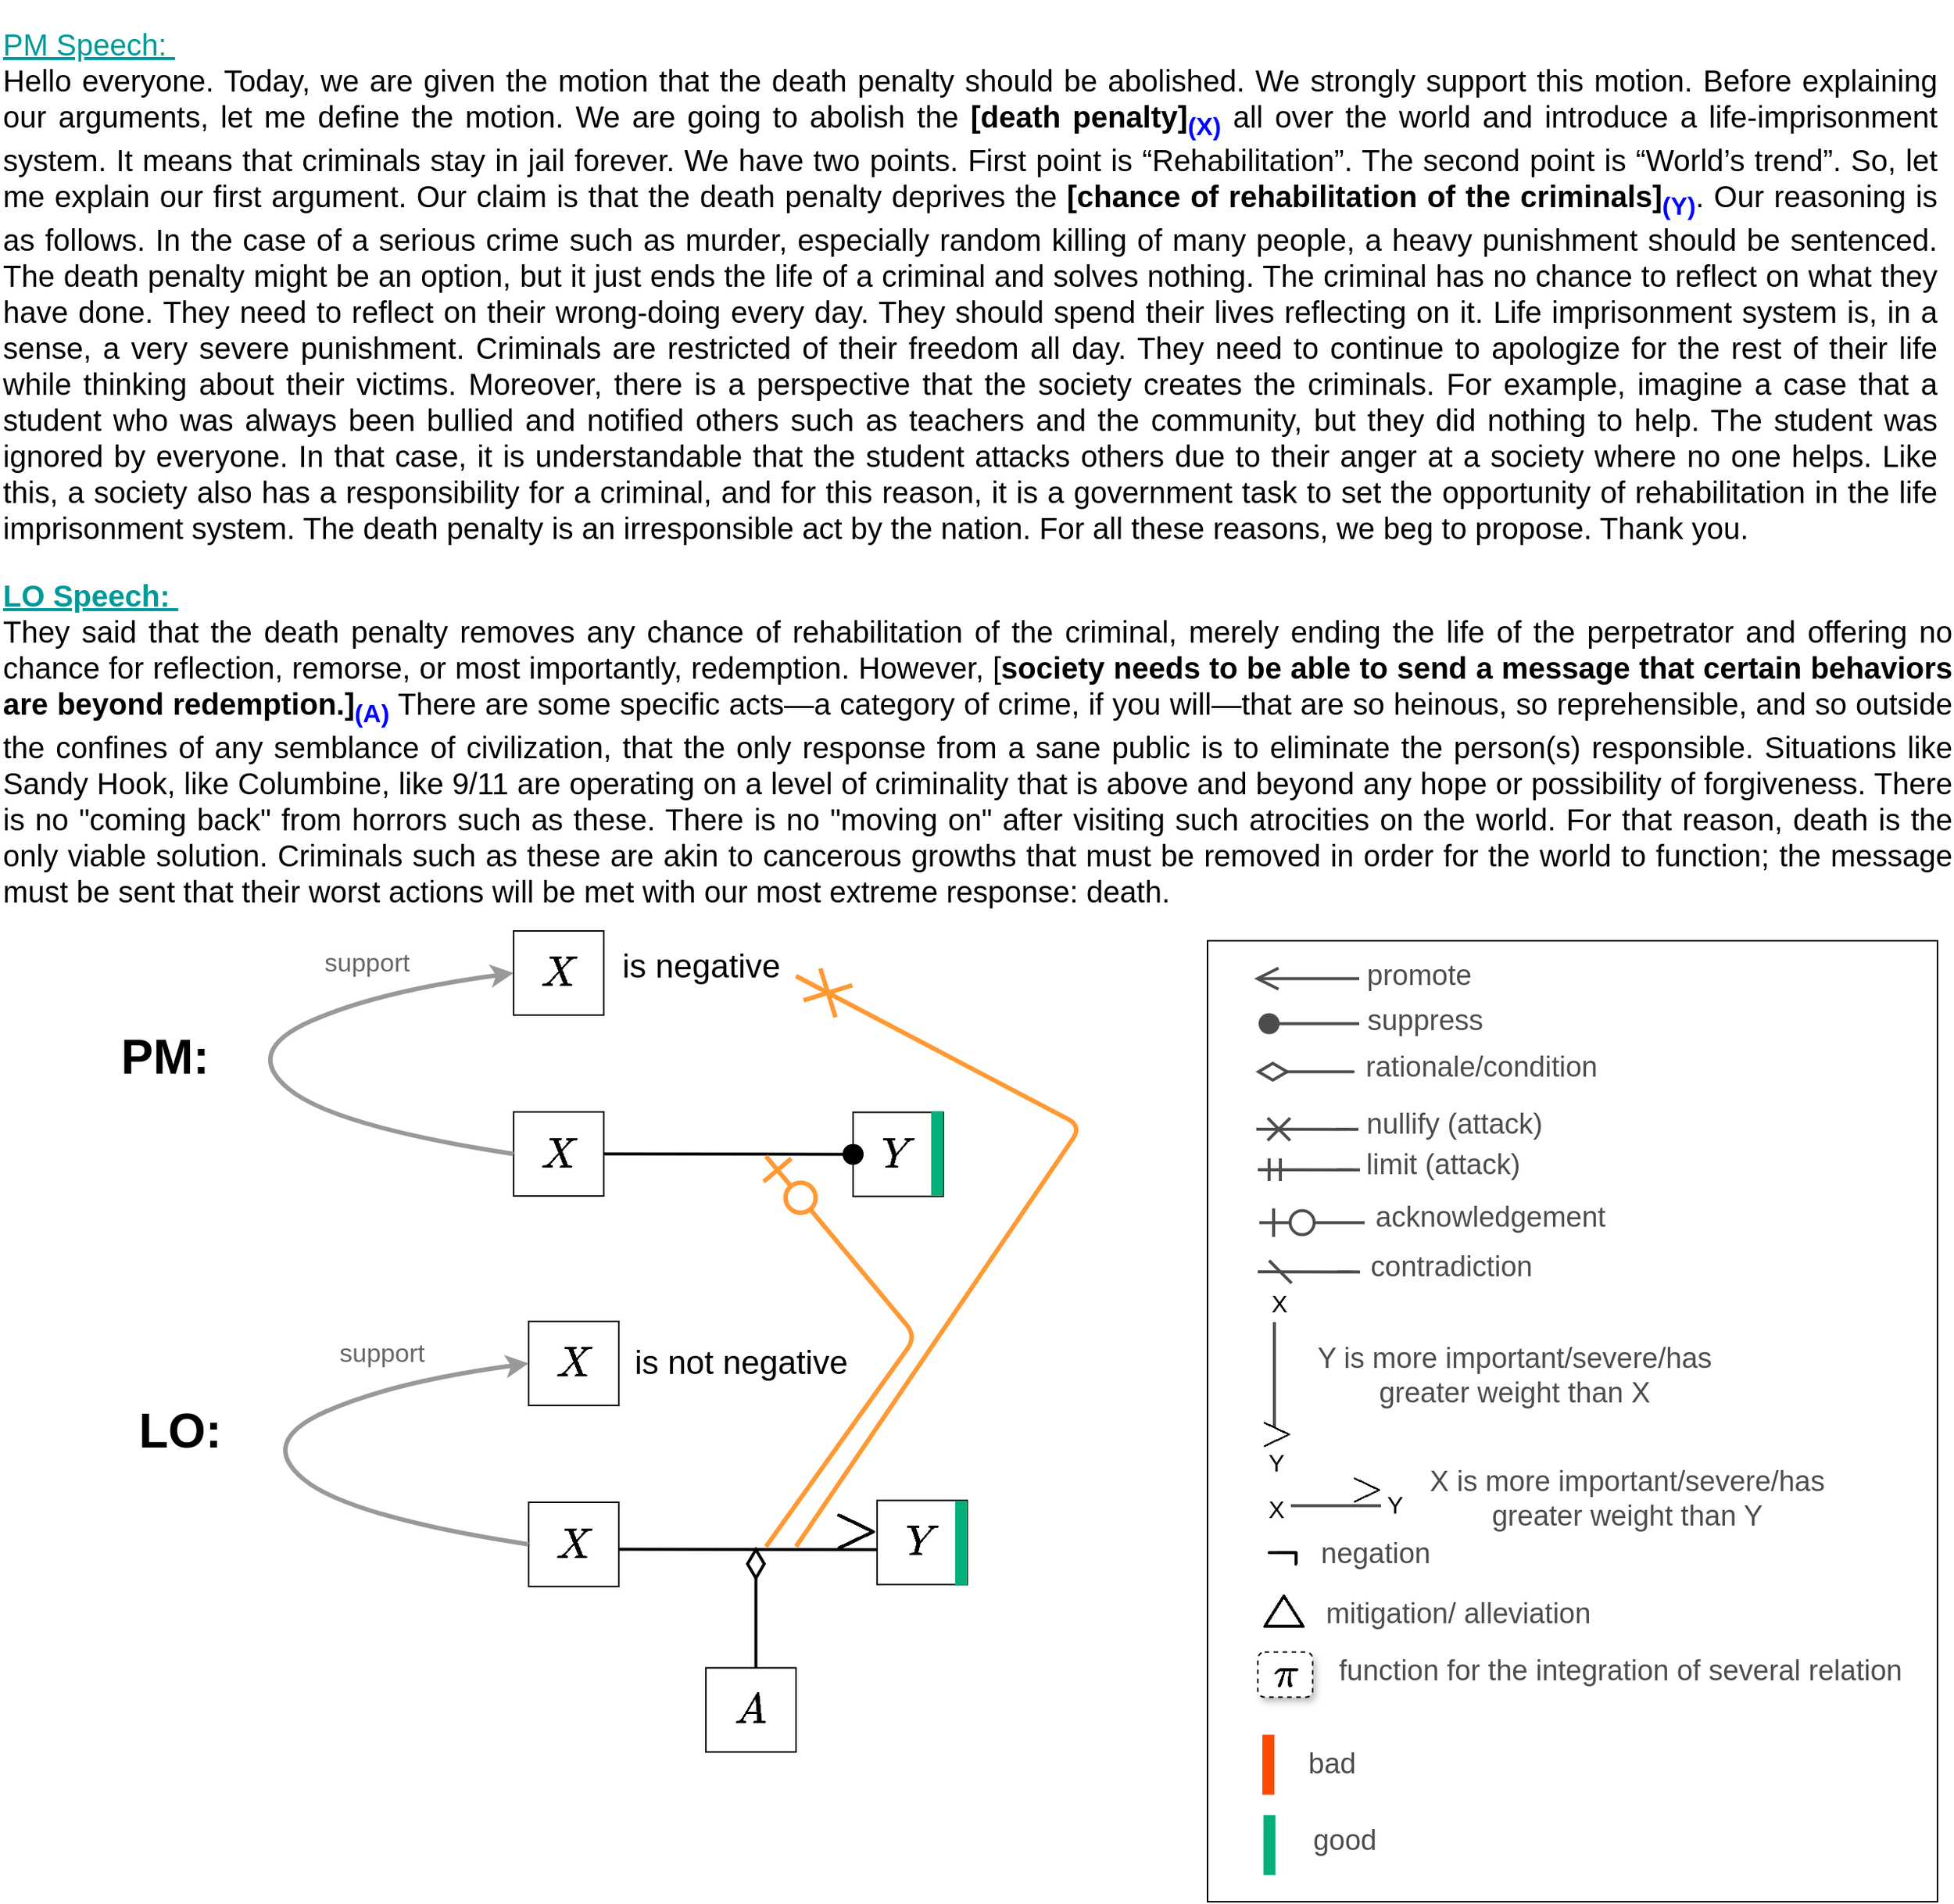 <mxfile version="16.1.2" type="device"><diagram id="NebdKccpn1Tcwdz-Rh-k" name="Page-1"><mxGraphModel dx="1261" dy="2596" grid="1" gridSize="10" guides="1" tooltips="1" connect="1" arrows="1" fold="1" page="1" pageScale="1" pageWidth="1100" pageHeight="1700" math="1" shadow="0"><root><mxCell id="0"/><mxCell id="1" parent="0"/><mxCell id="UqYzVpXplDqsbALxIXjI-1" value="&lt;div style=&quot;text-align: justify ; font-size: 20px&quot;&gt;&lt;font style=&quot;font-size: 20px&quot; color=&quot;#009999&quot;&gt;&lt;u&gt;PM Speech:&amp;nbsp;&lt;/u&gt;&lt;/font&gt;&lt;/div&gt;&lt;div style=&quot;text-align: justify&quot;&gt;&lt;span style=&quot;font-size: 20px&quot;&gt;Hello everyone. Today, we are given the motion that the death penalty should be abolished. We strongly support this motion. Before explaining our arguments, let me define the motion. We are going to abolish the&lt;b&gt; [death penalty]&lt;sub&gt;&lt;font color=&quot;#0000ff&quot;&gt;(X)&lt;/font&gt;&lt;/sub&gt;&lt;/b&gt; all over the world and introduce a life-imprisonment system. It means that criminals stay in jail forever. We have two points. First point is “Rehabilitation”. The second point is “World’s trend”. So, let me explain our first argument. Our claim is that the death penalty deprives the&lt;b&gt;&amp;nbsp;[chance of rehabilitation of the criminals]&lt;font color=&quot;#0000ff&quot;&gt;&lt;sub&gt;(Y)&lt;/sub&gt;&lt;/font&gt;&lt;/b&gt;. Our reasoning is as follows. In the case of a serious crime such as murder, especially random killing of many people, a heavy punishment should be sentenced. The death penalty might be an option, but it just ends the life of a criminal and solves nothing. The criminal has no chance to reflect on what they have done. They need to reflect on their wrong-doing every day. They should spend their lives reflecting on it. Life imprisonment system is, in a sense, a very severe punishment. Criminals are restricted of their freedom all day. They need to continue to apologize for the rest of their life while thinking about their victims. Moreover, there is a perspective that the society creates the criminals. For example, imagine a case that a student who was always been bullied and notified others such as teachers and the community, but they did nothing to help. The student was ignored by everyone. In that case, it is understandable that the student attacks others due to their anger at a society where no one helps. Like this, a society also has a responsibility for a criminal, and for this reason, it is a government task to set the opportunity of rehabilitation in the life imprisonment system. The death penalty is an irresponsible act by the nation. For all these reasons, we beg to propose. Thank you.&lt;/span&gt;&lt;br&gt;&lt;/div&gt;" style="text;html=1;strokeColor=none;fillColor=none;align=left;verticalAlign=middle;whiteSpace=wrap;rounded=0;" parent="1" vertex="1"><mxGeometry x="530" y="-110" width="1290" height="380" as="geometry"/></mxCell><mxCell id="UqYzVpXplDqsbALxIXjI-18" value="&lt;font size=&quot;1&quot;&gt;&lt;b style=&quot;font-size: 32px&quot;&gt;PM:&lt;/b&gt;&lt;/font&gt;" style="text;html=1;strokeColor=none;fillColor=none;align=center;verticalAlign=middle;whiteSpace=wrap;rounded=0;" parent="1" vertex="1"><mxGeometry x="600" y="574" width="80" height="40" as="geometry"/></mxCell><mxCell id="UqYzVpXplDqsbALxIXjI-19" value="&lt;font size=&quot;1&quot;&gt;&lt;b style=&quot;font-size: 32px&quot;&gt;LO:&lt;/b&gt;&lt;/font&gt;" style="text;html=1;strokeColor=none;fillColor=none;align=center;verticalAlign=middle;whiteSpace=wrap;rounded=0;" parent="1" vertex="1"><mxGeometry x="610" y="822.75" width="80" height="40" as="geometry"/></mxCell><mxCell id="UqYzVpXplDqsbALxIXjI-66" value="&lt;font style=&quot;font-size: 24px&quot;&gt;$$X$$&lt;/font&gt;" style="whiteSpace=wrap;html=1;align=center;" parent="1" vertex="1"><mxGeometry x="872" y="510" width="60" height="56" as="geometry"/></mxCell><mxCell id="UqYzVpXplDqsbALxIXjI-67" value="&lt;font style=&quot;font-size: 22px&quot;&gt;is negative&lt;/font&gt;" style="text;html=1;strokeColor=none;fillColor=none;align=center;verticalAlign=middle;whiteSpace=wrap;rounded=0;" parent="1" vertex="1"><mxGeometry x="942" y="516.5" width="110" height="35" as="geometry"/></mxCell><mxCell id="UqYzVpXplDqsbALxIXjI-68" value="&lt;font style=&quot;font-size: 24px&quot;&gt;$$X$$&lt;/font&gt;" style="whiteSpace=wrap;html=1;align=center;" parent="1" vertex="1"><mxGeometry x="872" y="630.5" width="60" height="56" as="geometry"/></mxCell><mxCell id="UqYzVpXplDqsbALxIXjI-69" value="&lt;font style=&quot;font-size: 24px&quot;&gt;$$Y$$&lt;/font&gt;" style="whiteSpace=wrap;html=1;align=center;" parent="1" vertex="1"><mxGeometry x="1098" y="630.75" width="60" height="56" as="geometry"/></mxCell><mxCell id="UqYzVpXplDqsbALxIXjI-70" value="" style="whiteSpace=wrap;html=1;fontColor=#666666;strokeColor=none;fillColor=#03AF7A;" parent="1" vertex="1"><mxGeometry x="1150" y="630.25" width="8" height="56" as="geometry"/></mxCell><mxCell id="UqYzVpXplDqsbALxIXjI-72" value="" style="endArrow=oval;html=1;fontColor=#666666;endSize=12;entryX=0;entryY=0.5;entryDx=0;entryDy=0;endFill=1;strokeWidth=2;exitX=1;exitY=0.5;exitDx=0;exitDy=0;" parent="1" source="UqYzVpXplDqsbALxIXjI-68" target="UqYzVpXplDqsbALxIXjI-69" edge="1"><mxGeometry width="50" height="50" relative="1" as="geometry"><mxPoint x="978" y="658.16" as="sourcePoint"/><mxPoint x="1070.0" y="658.16" as="targetPoint"/></mxGeometry></mxCell><mxCell id="UqYzVpXplDqsbALxIXjI-77" value="" style="curved=1;endArrow=classic;html=1;strokeWidth=3;exitX=0;exitY=0.5;exitDx=0;exitDy=0;entryX=0;entryY=0.5;entryDx=0;entryDy=0;strokeColor=#999999;" parent="1" source="UqYzVpXplDqsbALxIXjI-68" target="UqYzVpXplDqsbALxIXjI-66" edge="1"><mxGeometry width="50" height="50" relative="1" as="geometry"><mxPoint x="592" y="660" as="sourcePoint"/><mxPoint x="642" y="610" as="targetPoint"/><Array as="points"><mxPoint x="752" y="640"/><mxPoint x="692" y="590"/><mxPoint x="782" y="550"/></Array></mxGeometry></mxCell><mxCell id="UqYzVpXplDqsbALxIXjI-78" value="&lt;font style=&quot;font-size: 17px&quot; color=&quot;#666666&quot;&gt;support&lt;/font&gt;" style="text;html=1;fillColor=none;align=center;verticalAlign=middle;whiteSpace=wrap;rounded=0;rotation=0;" parent="1" vertex="1"><mxGeometry x="742" y="516.5" width="65" height="30" as="geometry"/></mxCell><mxCell id="UqYzVpXplDqsbALxIXjI-79" value="&lt;font style=&quot;font-size: 24px&quot;&gt;$$X$$&lt;/font&gt;" style="whiteSpace=wrap;html=1;align=center;" parent="1" vertex="1"><mxGeometry x="882" y="770" width="60" height="56" as="geometry"/></mxCell><mxCell id="UqYzVpXplDqsbALxIXjI-80" value="&lt;font style=&quot;font-size: 22px&quot;&gt;is not negative&lt;/font&gt;" style="text;html=1;strokeColor=none;fillColor=none;align=center;verticalAlign=middle;whiteSpace=wrap;rounded=0;" parent="1" vertex="1"><mxGeometry x="947" y="780.5" width="153" height="35" as="geometry"/></mxCell><mxCell id="UqYzVpXplDqsbALxIXjI-81" value="&lt;font style=&quot;font-size: 24px&quot;&gt;$$X$$&lt;/font&gt;" style="whiteSpace=wrap;html=1;align=center;" parent="1" vertex="1"><mxGeometry x="882" y="890.5" width="60" height="56" as="geometry"/></mxCell><mxCell id="UqYzVpXplDqsbALxIXjI-85" value="" style="curved=1;endArrow=classic;html=1;strokeWidth=3;exitX=0;exitY=0.5;exitDx=0;exitDy=0;entryX=0;entryY=0.5;entryDx=0;entryDy=0;strokeColor=#999999;" parent="1" source="UqYzVpXplDqsbALxIXjI-81" target="UqYzVpXplDqsbALxIXjI-79" edge="1"><mxGeometry width="50" height="50" relative="1" as="geometry"><mxPoint x="602" y="920" as="sourcePoint"/><mxPoint x="652" y="870" as="targetPoint"/><Array as="points"><mxPoint x="762" y="900"/><mxPoint x="702" y="850"/><mxPoint x="792" y="810"/></Array></mxGeometry></mxCell><mxCell id="UqYzVpXplDqsbALxIXjI-86" value="&lt;font style=&quot;font-size: 17px&quot; color=&quot;#666666&quot;&gt;support&lt;/font&gt;" style="text;html=1;fillColor=none;align=center;verticalAlign=middle;whiteSpace=wrap;rounded=0;rotation=0;" parent="1" vertex="1"><mxGeometry x="752" y="776.5" width="65" height="30" as="geometry"/></mxCell><mxCell id="TlyaoN2gSQJr0GqYaBix-1" value="&lt;div style=&quot;text-align: justify ; font-size: 20px&quot;&gt;&lt;font style=&quot;font-size: 20px&quot; color=&quot;#009999&quot;&gt;&lt;b&gt;&lt;u&gt;LO Speech:&amp;nbsp;&lt;/u&gt;&lt;/b&gt;&lt;/font&gt;&lt;/div&gt;&lt;div style=&quot;text-align: justify&quot;&gt;&lt;span style=&quot;font-size: 20px&quot;&gt;They said that the death penalty removes any chance of rehabilitation of the criminal, merely ending the life of the perpetrator and offering no chance for reflection, remorse, or most importantly, redemption. However, [&lt;b&gt;society needs to be able to send a message that certain behaviors are beyond redemption.]&lt;sub&gt;&lt;font color=&quot;#0000ff&quot;&gt;(A)&lt;/font&gt;&lt;/sub&gt;&lt;/b&gt; There are some specific acts—a category of crime, if you will—that are so heinous, so reprehensible, and so outside the confines of any semblance of civilization, that the only response from a sane public is to eliminate the person(s) responsible. Situations like Sandy Hook, like Columbine, like 9/11 are operating on a level of criminality that is above and beyond any hope or possibility of forgiveness. There is no &quot;coming back&quot; from horrors such as these. There is no &quot;moving on&quot; after visiting such atrocities on the world. For that reason, death is the only viable solution. Criminals such as these are akin to cancerous growths that must be removed in order for the world to function; the message must be sent that their worst actions will be met with our most extreme response: death.&lt;/span&gt;&lt;br&gt;&lt;/div&gt;" style="text;html=1;strokeColor=none;fillColor=none;align=left;verticalAlign=middle;whiteSpace=wrap;rounded=0;" parent="1" vertex="1"><mxGeometry x="530" y="290" width="1300" height="190" as="geometry"/></mxCell><mxCell id="TlyaoN2gSQJr0GqYaBix-3" value="&lt;font style=&quot;font-size: 24px&quot;&gt;$$Y$$&lt;/font&gt;" style="whiteSpace=wrap;html=1;align=center;" parent="1" vertex="1"><mxGeometry x="1114" y="889.25" width="60" height="56" as="geometry"/></mxCell><mxCell id="TlyaoN2gSQJr0GqYaBix-4" value="" style="whiteSpace=wrap;html=1;fontColor=#666666;strokeColor=none;fillColor=#03AF7A;" parent="1" vertex="1"><mxGeometry x="1166" y="889.75" width="8" height="56" as="geometry"/></mxCell><mxCell id="FGASRaGhrt8bh0Swo0qo-15" value="" style="endArrow=none;html=1;endSize=0;strokeWidth=3;startArrow=cross;startFill=0;startSize=20;strokeColor=#FF9933;" parent="1" edge="1"><mxGeometry width="50" height="50" relative="1" as="geometry"><mxPoint x="1060" y="540" as="sourcePoint"/><mxPoint x="1060" y="920" as="targetPoint"/><Array as="points"><mxPoint x="1250" y="640"/></Array></mxGeometry></mxCell><mxCell id="noukX7ChWpo38gmrOb5E-2" value="" style="endArrow=none;html=1;endSize=0;strokeColor=#000000;strokeWidth=2;startArrow=diamondThin;startFill=0;startSize=17;entryX=0.5;entryY=0;entryDx=0;entryDy=0;" parent="1" edge="1"><mxGeometry width="50" height="50" relative="1" as="geometry"><mxPoint x="1033.29" y="920.0" as="sourcePoint"/><mxPoint x="1033.29" y="1004" as="targetPoint"/><Array as="points"/></mxGeometry></mxCell><mxCell id="noukX7ChWpo38gmrOb5E-3" value="&lt;font style=&quot;font-size: 24px&quot;&gt;$$A$$&lt;/font&gt;" style="whiteSpace=wrap;html=1;align=center;" parent="1" vertex="1"><mxGeometry x="1000" y="1000.75" width="60" height="56" as="geometry"/></mxCell><mxCell id="ELAY9l450t8rKg874Jjr-1" value="" style="endArrow=none;html=1;fontColor=#666666;endSize=12;endFill=0;strokeWidth=2;exitX=1;exitY=0.5;exitDx=0;exitDy=0;" parent="1" edge="1"><mxGeometry width="50" height="50" relative="1" as="geometry"><mxPoint x="942" y="921.75" as="sourcePoint"/><mxPoint x="1114" y="922" as="targetPoint"/></mxGeometry></mxCell><mxCell id="ELAY9l450t8rKg874Jjr-2" value="&lt;font style=&quot;font-size: 30px&quot;&gt;$$\boldsymbol{&amp;gt;}$$&lt;/font&gt;" style="text;html=1;strokeColor=none;fillColor=none;align=center;verticalAlign=middle;whiteSpace=wrap;rounded=0;fontSize=24;fontStyle=1;horizontal=1;" parent="1" vertex="1"><mxGeometry x="1080" y="898.5" width="40" height="20" as="geometry"/></mxCell><mxCell id="ELAY9l450t8rKg874Jjr-3" value="" style="endArrow=none;html=1;endSize=0;strokeWidth=3;startArrow=ERzeroToOne;startFill=1;startSize=20;strokeColor=#FF9933;" parent="1" edge="1"><mxGeometry width="50" height="50" relative="1" as="geometry"><mxPoint x="1040" y="660" as="sourcePoint"/><mxPoint x="1040" y="920" as="targetPoint"/><Array as="points"><mxPoint x="1140" y="780"/></Array></mxGeometry></mxCell><mxCell id="R2UyWoFdC048GmcNqGnh-1" value="" style="rounded=0;whiteSpace=wrap;html=1;glass=0;sketch=0;strokeColor=default;fillColor=none;" vertex="1" parent="1"><mxGeometry x="1334" y="516.5" width="486" height="640" as="geometry"/></mxCell><mxCell id="R2UyWoFdC048GmcNqGnh-2" value="" style="endArrow=ERzeroToOne;html=1;endFill=1;endSize=16;strokeWidth=2;strokeColor=#4D4D4D;" edge="1" parent="1"><mxGeometry width="50" height="50" relative="1" as="geometry"><mxPoint x="1438.5" y="704.25" as="sourcePoint"/><mxPoint x="1368.5" y="704.25" as="targetPoint"/></mxGeometry></mxCell><mxCell id="R2UyWoFdC048GmcNqGnh-3" value="" style="endArrow=none;html=1;endSize=16;strokeWidth=2;strokeColor=#4D4D4D;" edge="1" parent="1"><mxGeometry width="50" height="50" relative="1" as="geometry"><mxPoint x="1378.5" y="840.5" as="sourcePoint"/><mxPoint x="1378.5" y="770.5" as="targetPoint"/></mxGeometry></mxCell><mxCell id="R2UyWoFdC048GmcNqGnh-4" value="&lt;span style=&quot;font-size: 24px&quot;&gt;&lt;font style=&quot;font-size: 24px&quot;&gt;$$&amp;gt;$$&lt;/font&gt;&lt;/span&gt;" style="text;html=1;strokeColor=none;fillColor=none;align=center;verticalAlign=middle;whiteSpace=wrap;rounded=0;fontSize=24;fontStyle=1;horizontal=1;" vertex="1" parent="1"><mxGeometry x="1359.5" y="833.5" width="40" height="20" as="geometry"/></mxCell><mxCell id="R2UyWoFdC048GmcNqGnh-5" value="&lt;span style=&quot;font-size: 19px&quot;&gt;Y is more important/severe/has greater weight than X&lt;/span&gt;" style="text;html=1;strokeColor=none;fillColor=none;align=center;verticalAlign=middle;whiteSpace=wrap;rounded=0;fontColor=#4D4D4D;" vertex="1" parent="1"><mxGeometry x="1390.5" y="780.5" width="294.5" height="50" as="geometry"/></mxCell><mxCell id="R2UyWoFdC048GmcNqGnh-6" value="&lt;font style=&quot;font-size: 16px&quot;&gt;X&lt;/font&gt;" style="text;html=1;strokeColor=none;fillColor=none;align=center;verticalAlign=middle;whiteSpace=wrap;rounded=0;fontSize=14;" vertex="1" parent="1"><mxGeometry x="1361.5" y="748.25" width="40" height="20" as="geometry"/></mxCell><mxCell id="R2UyWoFdC048GmcNqGnh-7" value="&lt;font style=&quot;font-size: 16px&quot;&gt;Y&lt;/font&gt;" style="text;html=1;strokeColor=none;fillColor=none;align=center;verticalAlign=middle;whiteSpace=wrap;rounded=0;fontSize=14;" vertex="1" parent="1"><mxGeometry x="1359.5" y="853.5" width="40" height="20" as="geometry"/></mxCell><mxCell id="R2UyWoFdC048GmcNqGnh-8" value="" style="endArrow=none;html=1;endSize=0;strokeWidth=2;startArrow=cross;startFill=0;startSize=12;strokeColor=#4D4D4D;" edge="1" parent="1"><mxGeometry width="50" height="50" relative="1" as="geometry"><mxPoint x="1366.5" y="642.0" as="sourcePoint"/><mxPoint x="1434.5" y="642.12" as="targetPoint"/><Array as="points"><mxPoint x="1434.5" y="642.12"/><mxPoint x="1416.5" y="642"/></Array></mxGeometry></mxCell><mxCell id="R2UyWoFdC048GmcNqGnh-9" value="&lt;font style=&quot;font-size: 19px&quot;&gt;nullify (attack)&lt;/font&gt;" style="text;html=1;strokeColor=none;fillColor=none;align=center;verticalAlign=middle;whiteSpace=wrap;rounded=0;fontColor=#4D4D4D;" vertex="1" parent="1"><mxGeometry x="1428.5" y="622.25" width="138.5" height="34" as="geometry"/></mxCell><mxCell id="R2UyWoFdC048GmcNqGnh-10" value="" style="endArrow=open;html=1;fontColor=#666666;endSize=12;endFill=0;strokeWidth=2;strokeColor=#4D4D4D;" edge="1" parent="1"><mxGeometry width="50" height="50" relative="1" as="geometry"><mxPoint x="1435" y="541.75" as="sourcePoint"/><mxPoint x="1365" y="541.75" as="targetPoint"/></mxGeometry></mxCell><mxCell id="R2UyWoFdC048GmcNqGnh-11" value="&lt;span style=&quot;font-size: 19px&quot;&gt;promote&lt;/span&gt;" style="text;html=1;strokeColor=none;fillColor=none;align=center;verticalAlign=middle;whiteSpace=wrap;rounded=0;fontColor=#4D4D4D;" vertex="1" parent="1"><mxGeometry x="1435" y="522.75" width="80" height="34" as="geometry"/></mxCell><mxCell id="R2UyWoFdC048GmcNqGnh-12" value="" style="endArrow=oval;html=1;fontColor=#666666;endSize=12;endFill=1;strokeWidth=2;strokeColor=#4D4D4D;" edge="1" parent="1"><mxGeometry width="50" height="50" relative="1" as="geometry"><mxPoint x="1435" y="571.75" as="sourcePoint"/><mxPoint x="1375" y="571.75" as="targetPoint"/></mxGeometry></mxCell><mxCell id="R2UyWoFdC048GmcNqGnh-13" value="&lt;span style=&quot;font-size: 19px&quot;&gt;suppress&lt;/span&gt;" style="text;html=1;strokeColor=none;fillColor=none;align=center;verticalAlign=middle;whiteSpace=wrap;rounded=0;fontColor=#4D4D4D;" vertex="1" parent="1"><mxGeometry x="1439" y="552.75" width="80" height="34" as="geometry"/></mxCell><mxCell id="R2UyWoFdC048GmcNqGnh-14" value="" style="endArrow=none;html=1;endSize=0;strokeWidth=2;startArrow=diamondThin;startFill=0;startSize=17;strokeColor=#4D4D4D;" edge="1" parent="1"><mxGeometry width="50" height="50" relative="1" as="geometry"><mxPoint x="1366" y="603.75" as="sourcePoint"/><mxPoint x="1404" y="603.75" as="targetPoint"/><Array as="points"><mxPoint x="1436" y="603.75"/><mxPoint x="1414" y="603.75"/></Array></mxGeometry></mxCell><mxCell id="R2UyWoFdC048GmcNqGnh-15" value="&lt;font style=&quot;font-size: 19px&quot;&gt;rationale/condition&lt;/font&gt;" style="text;html=1;strokeColor=none;fillColor=none;align=center;verticalAlign=middle;whiteSpace=wrap;rounded=0;fontColor=#4D4D4D;" vertex="1" parent="1"><mxGeometry x="1431" y="583.75" width="171" height="34" as="geometry"/></mxCell><mxCell id="R2UyWoFdC048GmcNqGnh-16" value="&lt;font style=&quot;font-size: 19px&quot;&gt;acknowledgement&lt;/font&gt;" style="text;html=1;strokeColor=none;fillColor=none;align=center;verticalAlign=middle;whiteSpace=wrap;rounded=0;fontColor=#4D4D4D;" vertex="1" parent="1"><mxGeometry x="1439" y="684.25" width="167" height="34" as="geometry"/></mxCell><mxCell id="R2UyWoFdC048GmcNqGnh-17" value="" style="endArrow=none;html=1;endSize=16;strokeWidth=2;strokeColor=#4D4D4D;" edge="1" parent="1"><mxGeometry width="50" height="50" relative="1" as="geometry"><mxPoint x="1449.5" y="892.75" as="sourcePoint"/><mxPoint x="1389.5" y="892.75" as="targetPoint"/></mxGeometry></mxCell><mxCell id="R2UyWoFdC048GmcNqGnh-18" value="&lt;span style=&quot;font-size: 24px&quot;&gt;&lt;font style=&quot;font-size: 24px&quot;&gt;$$&amp;gt;$$&lt;/font&gt;&lt;/span&gt;" style="text;html=1;strokeColor=none;fillColor=none;align=center;verticalAlign=middle;whiteSpace=wrap;rounded=0;fontSize=24;fontStyle=1;horizontal=1;" vertex="1" parent="1"><mxGeometry x="1419.5" y="870.75" width="40" height="20" as="geometry"/></mxCell><mxCell id="R2UyWoFdC048GmcNqGnh-19" value="&lt;font style=&quot;font-size: 16px&quot;&gt;X&lt;/font&gt;" style="text;html=1;strokeColor=none;fillColor=none;align=center;verticalAlign=middle;whiteSpace=wrap;rounded=0;fontSize=14;" vertex="1" parent="1"><mxGeometry x="1359.5" y="884.75" width="40" height="20" as="geometry"/></mxCell><mxCell id="R2UyWoFdC048GmcNqGnh-20" value="&lt;font style=&quot;font-size: 16px&quot;&gt;Y&lt;/font&gt;" style="text;html=1;strokeColor=none;fillColor=none;align=center;verticalAlign=middle;whiteSpace=wrap;rounded=0;fontSize=14;" vertex="1" parent="1"><mxGeometry x="1438.5" y="881.75" width="40" height="20" as="geometry"/></mxCell><mxCell id="R2UyWoFdC048GmcNqGnh-21" value="&lt;span style=&quot;font-size: 19px&quot;&gt;X is more important/severe/has greater weight&amp;nbsp;&lt;/span&gt;&lt;span style=&quot;font-size: 19px&quot;&gt;than Y&lt;/span&gt;" style="text;html=1;strokeColor=none;fillColor=none;align=center;verticalAlign=middle;whiteSpace=wrap;rounded=0;fontColor=#4D4D4D;" vertex="1" parent="1"><mxGeometry x="1479.5" y="870.75" width="266.5" height="34" as="geometry"/></mxCell><mxCell id="R2UyWoFdC048GmcNqGnh-22" value="" style="endArrow=none;html=1;endSize=0;strokeWidth=2;startArrow=dash;startFill=0;startSize=12;strokeColor=#4D4D4D;" edge="1" parent="1"><mxGeometry width="50" height="50" relative="1" as="geometry"><mxPoint x="1367.5" y="737.0" as="sourcePoint"/><mxPoint x="1435.5" y="737.12" as="targetPoint"/><Array as="points"><mxPoint x="1435.5" y="737.12"/><mxPoint x="1417.5" y="737"/></Array></mxGeometry></mxCell><mxCell id="R2UyWoFdC048GmcNqGnh-23" value="&lt;font style=&quot;font-size: 19px&quot;&gt;contradiction&lt;/font&gt;" style="text;html=1;strokeColor=none;fillColor=none;align=center;verticalAlign=middle;whiteSpace=wrap;rounded=0;fontColor=#4D4D4D;" vertex="1" parent="1"><mxGeometry x="1441.5" y="717.25" width="109" height="34" as="geometry"/></mxCell><mxCell id="R2UyWoFdC048GmcNqGnh-24" value="" style="whiteSpace=wrap;html=1;fontColor=#666666;strokeColor=none;fillColor=#FF4B00;" vertex="1" parent="1"><mxGeometry x="1370.5" y="1045.25" width="8" height="40" as="geometry"/></mxCell><mxCell id="R2UyWoFdC048GmcNqGnh-25" value="&lt;span style=&quot;font-size: 19px&quot;&gt;bad&lt;/span&gt;" style="text;html=1;strokeColor=none;fillColor=none;align=center;verticalAlign=middle;whiteSpace=wrap;rounded=0;fontColor=#4D4D4D;" vertex="1" parent="1"><mxGeometry x="1389" y="1048.25" width="55.5" height="34" as="geometry"/></mxCell><mxCell id="R2UyWoFdC048GmcNqGnh-26" value="" style="whiteSpace=wrap;html=1;fontColor=#666666;strokeColor=none;fillColor=#03AF7A;" vertex="1" parent="1"><mxGeometry x="1371.25" y="1098.75" width="8" height="40" as="geometry"/></mxCell><mxCell id="R2UyWoFdC048GmcNqGnh-27" value="&lt;span style=&quot;font-size: 19px&quot;&gt;good&lt;/span&gt;" style="text;html=1;strokeColor=none;fillColor=none;align=center;verticalAlign=middle;whiteSpace=wrap;rounded=0;fontColor=#4D4D4D;" vertex="1" parent="1"><mxGeometry x="1392" y="1098.75" width="66.5" height="34" as="geometry"/></mxCell><mxCell id="R2UyWoFdC048GmcNqGnh-28" value="&lt;span style=&quot;font-size: 19px&quot;&gt;mitigation/&amp;nbsp;&lt;/span&gt;&lt;span style=&quot;font-size: 19px&quot;&gt;alleviation&lt;/span&gt;" style="text;html=1;strokeColor=none;fillColor=none;align=center;verticalAlign=middle;whiteSpace=wrap;rounded=0;fontColor=#4D4D4D;" vertex="1" parent="1"><mxGeometry x="1408.25" y="948" width="186" height="34" as="geometry"/></mxCell><mxCell id="R2UyWoFdC048GmcNqGnh-29" value="&lt;font style=&quot;font-size: 26px&quot;&gt;$$\boldsymbol{\triangle}$$&lt;/font&gt;" style="text;html=1;strokeColor=none;fillColor=none;align=center;verticalAlign=middle;whiteSpace=wrap;rounded=0;" vertex="1" parent="1"><mxGeometry x="1355.25" y="947" width="60" height="35" as="geometry"/></mxCell><mxCell id="R2UyWoFdC048GmcNqGnh-30" value="&lt;font style=&quot;font-size: 26px&quot;&gt;$$\boldsymbol{\neg}$$&lt;/font&gt;" style="text;html=1;strokeColor=none;fillColor=none;align=center;verticalAlign=middle;whiteSpace=wrap;rounded=0;" vertex="1" parent="1"><mxGeometry x="1353.5" y="908" width="60" height="35" as="geometry"/></mxCell><mxCell id="R2UyWoFdC048GmcNqGnh-31" value="&lt;span style=&quot;font-size: 19px&quot;&gt;negation&lt;/span&gt;" style="text;html=1;strokeColor=none;fillColor=none;align=center;verticalAlign=middle;whiteSpace=wrap;rounded=0;fontColor=#4D4D4D;" vertex="1" parent="1"><mxGeometry x="1406" y="908" width="80" height="34" as="geometry"/></mxCell><mxCell id="R2UyWoFdC048GmcNqGnh-32" value="&lt;font style=&quot;font-size: 24px&quot;&gt;$$\pi$$&lt;/font&gt;" style="whiteSpace=wrap;html=1;dashed=1;perimeterSpacing=0;shadow=1;align=center;rounded=1;" vertex="1" parent="1"><mxGeometry x="1367.5" y="990.25" width="36.5" height="30" as="geometry"/></mxCell><mxCell id="R2UyWoFdC048GmcNqGnh-33" value="&lt;span style=&quot;font-size: 19px&quot;&gt;function for the integration of several relation&lt;/span&gt;" style="text;html=1;strokeColor=none;fillColor=none;align=center;verticalAlign=middle;whiteSpace=wrap;rounded=0;fontColor=#4D4D4D;" vertex="1" parent="1"><mxGeometry x="1408.25" y="986.25" width="401.75" height="34" as="geometry"/></mxCell><mxCell id="R2UyWoFdC048GmcNqGnh-34" value="" style="endArrow=none;html=1;endSize=0;strokeWidth=2;startArrow=ERmandOne;startFill=0;startSize=12;strokeColor=#4D4D4D;" edge="1" parent="1"><mxGeometry width="50" height="50" relative="1" as="geometry"><mxPoint x="1367.5" y="669.0" as="sourcePoint"/><mxPoint x="1435.5" y="669.12" as="targetPoint"/><Array as="points"><mxPoint x="1435.5" y="669.12"/><mxPoint x="1417.5" y="669"/></Array></mxGeometry></mxCell><mxCell id="R2UyWoFdC048GmcNqGnh-35" value="&lt;span style=&quot;font-size: 19px&quot;&gt;limit (attack)&lt;/span&gt;" style="text;html=1;strokeColor=none;fillColor=none;align=center;verticalAlign=middle;whiteSpace=wrap;rounded=0;fontColor=#4D4D4D;" vertex="1" parent="1"><mxGeometry x="1426.5" y="649.25" width="127.5" height="34" as="geometry"/></mxCell></root></mxGraphModel></diagram></mxfile>